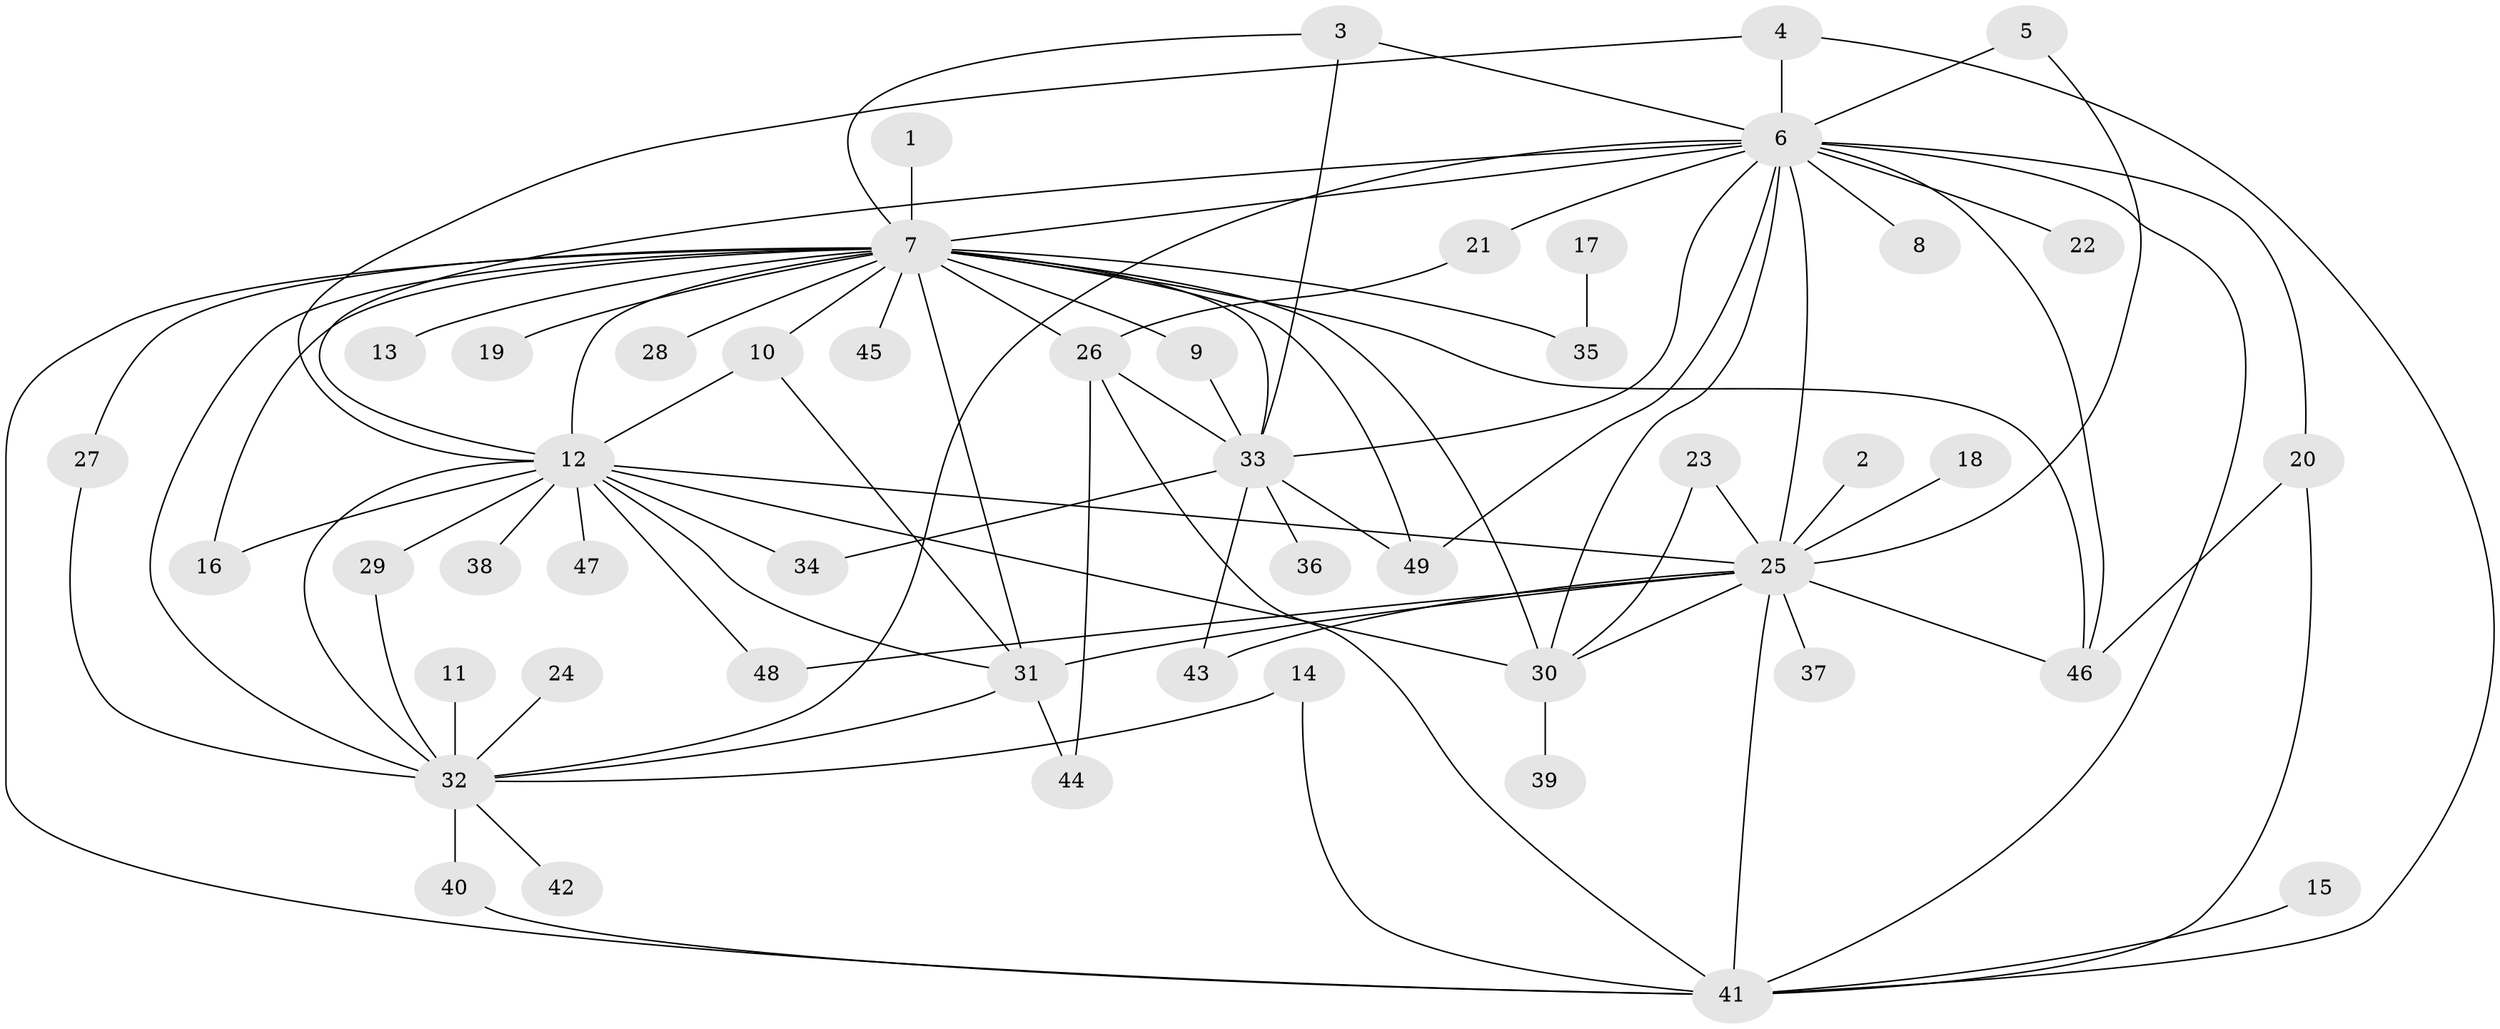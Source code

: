 // original degree distribution, {13: 0.01020408163265306, 31: 0.01020408163265306, 21: 0.01020408163265306, 15: 0.01020408163265306, 1: 0.35714285714285715, 3: 0.14285714285714285, 12: 0.01020408163265306, 2: 0.25510204081632654, 5: 0.07142857142857142, 4: 0.09183673469387756, 8: 0.01020408163265306, 7: 0.02040816326530612}
// Generated by graph-tools (version 1.1) at 2025/49/03/09/25 03:49:50]
// undirected, 49 vertices, 88 edges
graph export_dot {
graph [start="1"]
  node [color=gray90,style=filled];
  1;
  2;
  3;
  4;
  5;
  6;
  7;
  8;
  9;
  10;
  11;
  12;
  13;
  14;
  15;
  16;
  17;
  18;
  19;
  20;
  21;
  22;
  23;
  24;
  25;
  26;
  27;
  28;
  29;
  30;
  31;
  32;
  33;
  34;
  35;
  36;
  37;
  38;
  39;
  40;
  41;
  42;
  43;
  44;
  45;
  46;
  47;
  48;
  49;
  1 -- 7 [weight=1.0];
  2 -- 25 [weight=1.0];
  3 -- 6 [weight=1.0];
  3 -- 7 [weight=1.0];
  3 -- 33 [weight=1.0];
  4 -- 6 [weight=1.0];
  4 -- 12 [weight=1.0];
  4 -- 41 [weight=1.0];
  5 -- 6 [weight=1.0];
  5 -- 25 [weight=1.0];
  6 -- 7 [weight=1.0];
  6 -- 8 [weight=1.0];
  6 -- 12 [weight=2.0];
  6 -- 20 [weight=2.0];
  6 -- 21 [weight=1.0];
  6 -- 22 [weight=1.0];
  6 -- 25 [weight=2.0];
  6 -- 30 [weight=2.0];
  6 -- 32 [weight=1.0];
  6 -- 33 [weight=1.0];
  6 -- 41 [weight=1.0];
  6 -- 46 [weight=1.0];
  6 -- 49 [weight=2.0];
  7 -- 9 [weight=1.0];
  7 -- 10 [weight=1.0];
  7 -- 12 [weight=2.0];
  7 -- 13 [weight=1.0];
  7 -- 16 [weight=2.0];
  7 -- 19 [weight=1.0];
  7 -- 26 [weight=1.0];
  7 -- 27 [weight=1.0];
  7 -- 28 [weight=1.0];
  7 -- 30 [weight=3.0];
  7 -- 31 [weight=1.0];
  7 -- 32 [weight=1.0];
  7 -- 33 [weight=1.0];
  7 -- 35 [weight=2.0];
  7 -- 41 [weight=1.0];
  7 -- 45 [weight=1.0];
  7 -- 46 [weight=1.0];
  7 -- 49 [weight=2.0];
  9 -- 33 [weight=1.0];
  10 -- 12 [weight=1.0];
  10 -- 31 [weight=1.0];
  11 -- 32 [weight=1.0];
  12 -- 16 [weight=1.0];
  12 -- 25 [weight=1.0];
  12 -- 29 [weight=1.0];
  12 -- 30 [weight=1.0];
  12 -- 31 [weight=1.0];
  12 -- 32 [weight=2.0];
  12 -- 34 [weight=1.0];
  12 -- 38 [weight=1.0];
  12 -- 47 [weight=1.0];
  12 -- 48 [weight=1.0];
  14 -- 32 [weight=1.0];
  14 -- 41 [weight=1.0];
  15 -- 41 [weight=1.0];
  17 -- 35 [weight=1.0];
  18 -- 25 [weight=1.0];
  20 -- 41 [weight=1.0];
  20 -- 46 [weight=1.0];
  21 -- 26 [weight=1.0];
  23 -- 25 [weight=1.0];
  23 -- 30 [weight=1.0];
  24 -- 32 [weight=1.0];
  25 -- 30 [weight=1.0];
  25 -- 31 [weight=1.0];
  25 -- 37 [weight=1.0];
  25 -- 41 [weight=1.0];
  25 -- 43 [weight=1.0];
  25 -- 46 [weight=1.0];
  25 -- 48 [weight=1.0];
  26 -- 33 [weight=1.0];
  26 -- 41 [weight=1.0];
  26 -- 44 [weight=1.0];
  27 -- 32 [weight=1.0];
  29 -- 32 [weight=1.0];
  30 -- 39 [weight=1.0];
  31 -- 32 [weight=1.0];
  31 -- 44 [weight=1.0];
  32 -- 40 [weight=1.0];
  32 -- 42 [weight=1.0];
  33 -- 34 [weight=1.0];
  33 -- 36 [weight=1.0];
  33 -- 43 [weight=1.0];
  33 -- 49 [weight=1.0];
  40 -- 41 [weight=1.0];
}
